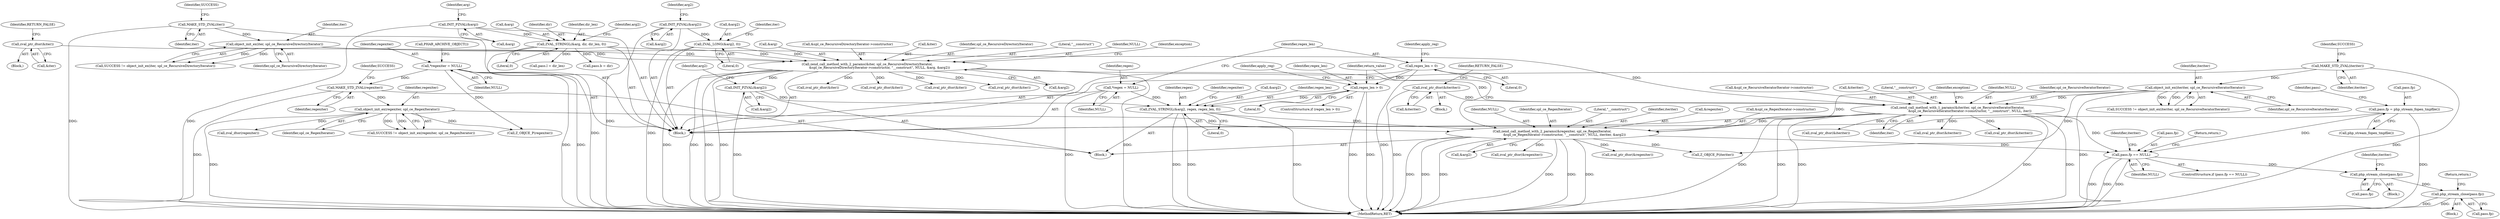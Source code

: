 digraph "0_php_bf58162ddf970f63502837f366930e44d6a992cf_3@API" {
"1000343" [label="(Call,php_stream_close(pass.fp))"];
"1000325" [label="(Call,pass.fp == NULL)"];
"1000319" [label="(Call,pass.fp = php_stream_fopen_tmpfile())"];
"1000212" [label="(Call,zend_call_method_with_1_params(&iteriter, spl_ce_RecursiveIteratorIterator,\n                        &spl_ce_RecursiveIteratorIterator->constructor, \"__construct\", NULL, iter))"];
"1000208" [label="(Call,zval_ptr_dtor(&iteriter))"];
"1000201" [label="(Call,object_init_ex(iteriter, spl_ce_RecursiveIteratorIterator))"];
"1000196" [label="(Call,MAKE_STD_ZVAL(iteriter))"];
"1000174" [label="(Call,zend_call_method_with_2_params(&iter, spl_ce_RecursiveDirectoryIterator,\n                        &spl_ce_RecursiveDirectoryIterator->constructor, \"__construct\", NULL, &arg, &arg2))"];
"1000154" [label="(Call,zval_ptr_dtor(&iter))"];
"1000150" [label="(Call,object_init_ex(iter, spl_ce_RecursiveDirectoryIterator))"];
"1000145" [label="(Call,MAKE_STD_ZVAL(iter))"];
"1000161" [label="(Call,ZVAL_STRINGL(&arg, dir, dir_len, 0))"];
"1000158" [label="(Call,INIT_PZVAL(&arg))"];
"1000170" [label="(Call,ZVAL_LONG(&arg2, 0))"];
"1000167" [label="(Call,INIT_PZVAL(&arg2))"];
"1000269" [label="(Call,zend_call_method_with_2_params(&regexiter, spl_ce_RegexIterator,\n                        &spl_ce_RegexIterator->constructor, \"__construct\", NULL, iteriter, &arg2))"];
"1000250" [label="(Call,object_init_ex(regexiter, spl_ce_RegexIterator))"];
"1000245" [label="(Call,MAKE_STD_ZVAL(regexiter))"];
"1000124" [label="(Call,*regexiter = NULL)"];
"1000263" [label="(Call,ZVAL_STRINGL(&arg2, regex, regex_len, 0))"];
"1000260" [label="(Call,INIT_PZVAL(&arg2))"];
"1000107" [label="(Call,*regex = NULL)"];
"1000238" [label="(Call,regex_len > 0)"];
"1000112" [label="(Call,regex_len = 0)"];
"1000357" [label="(Call,php_stream_close(pass.fp))"];
"1000334" [label="(Call,zval_ptr_dtor(&iteriter))"];
"1000175" [label="(Call,&iter)"];
"1000246" [label="(Identifier,regexiter)"];
"1000354" [label="(Call,zval_ptr_dtor(&regexiter))"];
"1000249" [label="(Identifier,SUCCESS)"];
"1000272" [label="(Identifier,spl_ce_RegexIterator)"];
"1000153" [label="(Block,)"];
"1000103" [label="(Block,)"];
"1000155" [label="(Call,&iter)"];
"1000251" [label="(Identifier,regexiter)"];
"1000267" [label="(Identifier,regex_len)"];
"1000266" [label="(Identifier,regex)"];
"1000177" [label="(Identifier,spl_ce_RecursiveDirectoryIterator)"];
"1000150" [label="(Call,object_init_ex(iter, spl_ce_RecursiveDirectoryIterator))"];
"1000216" [label="(Call,&spl_ce_RecursiveIteratorIterator->constructor)"];
"1000192" [label="(Call,zval_ptr_dtor(&iter))"];
"1000257" [label="(Call,zval_dtor(regexiter))"];
"1000239" [label="(Identifier,regex_len)"];
"1000169" [label="(Identifier,arg2)"];
"1000331" [label="(Return,return;)"];
"1000280" [label="(Call,&arg2)"];
"1000112" [label="(Call,regex_len = 0)"];
"1000145" [label="(Call,MAKE_STD_ZVAL(iter))"];
"1000340" [label="(Call,zval_ptr_dtor(&regexiter))"];
"1000241" [label="(Block,)"];
"1000212" [label="(Call,zend_call_method_with_1_params(&iteriter, spl_ce_RecursiveIteratorIterator,\n                        &spl_ce_RecursiveIteratorIterator->constructor, \"__construct\", NULL, iter))"];
"1000114" [label="(Literal,0)"];
"1000277" [label="(Literal,\"__construct\")"];
"1000166" [label="(Literal,0)"];
"1000213" [label="(Call,&iteriter)"];
"1000182" [label="(Literal,\"__construct\")"];
"1000350" [label="(Identifier,iteriter)"];
"1000320" [label="(Call,pass.fp)"];
"1000344" [label="(Call,pass.fp)"];
"1000162" [label="(Call,&arg)"];
"1000183" [label="(Identifier,NULL)"];
"1000108" [label="(Identifier,regex)"];
"1000163" [label="(Identifier,arg)"];
"1000265" [label="(Identifier,arg2)"];
"1000261" [label="(Call,&arg2)"];
"1000325" [label="(Call,pass.fp == NULL)"];
"1000203" [label="(Identifier,spl_ce_RecursiveIteratorIterator)"];
"1000176" [label="(Identifier,iter)"];
"1000209" [label="(Call,&iteriter)"];
"1000240" [label="(Literal,0)"];
"1000222" [label="(Identifier,iter)"];
"1000260" [label="(Call,INIT_PZVAL(&arg2))"];
"1000252" [label="(Identifier,spl_ce_RegexIterator)"];
"1000220" [label="(Literal,\"__construct\")"];
"1000128" [label="(Call,PHAR_ARCHIVE_OBJECT())"];
"1000152" [label="(Identifier,spl_ce_RecursiveDirectoryIterator)"];
"1000324" [label="(ControlStructure,if (pass.fp == NULL))"];
"1000126" [label="(Identifier,NULL)"];
"1000238" [label="(Call,regex_len > 0)"];
"1000199" [label="(Call,SUCCESS != object_init_ex(iteriter, spl_ce_RecursiveIteratorIterator))"];
"1000263" [label="(Call,ZVAL_STRINGL(&arg2, regex, regex_len, 0))"];
"1000158" [label="(Call,INIT_PZVAL(&arg))"];
"1000204" [label="(Block,)"];
"1000234" [label="(Call,zval_ptr_dtor(&iter))"];
"1000269" [label="(Call,zend_call_method_with_2_params(&regexiter, spl_ce_RegexIterator,\n                        &spl_ce_RegexIterator->constructor, \"__construct\", NULL, iteriter, &arg2))"];
"1000171" [label="(Call,&arg2)"];
"1000279" [label="(Identifier,iteriter)"];
"1000250" [label="(Call,object_init_ex(regexiter, spl_ce_RegexIterator))"];
"1000327" [label="(Identifier,pass)"];
"1000336" [label="(Identifier,iteriter)"];
"1000154" [label="(Call,zval_ptr_dtor(&iter))"];
"1000117" [label="(Identifier,apply_reg)"];
"1000283" [label="(Identifier,return_value)"];
"1000237" [label="(ControlStructure,if (regex_len > 0))"];
"1000268" [label="(Literal,0)"];
"1000323" [label="(Call,php_stream_fopen_tmpfile())"];
"1000173" [label="(Literal,0)"];
"1000170" [label="(Call,ZVAL_LONG(&arg2, 0))"];
"1000270" [label="(Call,&regexiter)"];
"1000151" [label="(Identifier,iter)"];
"1000113" [label="(Identifier,regex_len)"];
"1000254" [label="(Call,zval_ptr_dtor(&iteriter))"];
"1000164" [label="(Identifier,dir)"];
"1000347" [label="(Block,)"];
"1000357" [label="(Call,php_stream_close(pass.fp))"];
"1000165" [label="(Identifier,dir_len)"];
"1000107" [label="(Call,*regex = NULL)"];
"1000202" [label="(Identifier,iteriter)"];
"1000211" [label="(Identifier,RETURN_FALSE)"];
"1000197" [label="(Identifier,iteriter)"];
"1000149" [label="(Identifier,SUCCESS)"];
"1000326" [label="(Call,pass.fp)"];
"1000196" [label="(Call,MAKE_STD_ZVAL(iteriter))"];
"1000333" [label="(Block,)"];
"1000225" [label="(Identifier,exception)"];
"1000304" [label="(Call,pass.l = dir_len)"];
"1000329" [label="(Identifier,NULL)"];
"1000167" [label="(Call,INIT_PZVAL(&arg2))"];
"1000248" [label="(Call,SUCCESS != object_init_ex(regexiter, spl_ce_RegexIterator))"];
"1000148" [label="(Call,SUCCESS != object_init_ex(iter, spl_ce_RecursiveDirectoryIterator))"];
"1000146" [label="(Identifier,iter)"];
"1000243" [label="(Identifier,apply_reg)"];
"1000299" [label="(Call,pass.b = dir)"];
"1000361" [label="(Return,return;)"];
"1000109" [label="(Identifier,NULL)"];
"1000190" [label="(Identifier,exception)"];
"1000124" [label="(Call,*regexiter = NULL)"];
"1000157" [label="(Identifier,RETURN_FALSE)"];
"1000200" [label="(Identifier,SUCCESS)"];
"1000168" [label="(Call,&arg2)"];
"1000273" [label="(Call,&spl_ce_RegexIterator->constructor)"];
"1000227" [label="(Call,zval_ptr_dtor(&iter))"];
"1000186" [label="(Call,&arg2)"];
"1000319" [label="(Call,pass.fp = php_stream_fopen_tmpfile())"];
"1000161" [label="(Call,ZVAL_STRINGL(&arg, dir, dir_len, 0))"];
"1000174" [label="(Call,zend_call_method_with_2_params(&iter, spl_ce_RecursiveDirectoryIterator,\n                        &spl_ce_RecursiveDirectoryIterator->constructor, \"__construct\", NULL, &arg, &arg2))"];
"1000290" [label="(Call,Z_OBJCE_P(regexiter))"];
"1000221" [label="(Identifier,NULL)"];
"1000230" [label="(Call,zval_ptr_dtor(&iteriter))"];
"1000184" [label="(Call,&arg)"];
"1000271" [label="(Identifier,regexiter)"];
"1000292" [label="(Call,Z_OBJCE_P(iteriter))"];
"1000201" [label="(Call,object_init_ex(iteriter, spl_ce_RecursiveIteratorIterator))"];
"1000178" [label="(Call,&spl_ce_RecursiveDirectoryIterator->constructor)"];
"1000125" [label="(Identifier,regexiter)"];
"1000264" [label="(Call,&arg2)"];
"1000278" [label="(Identifier,NULL)"];
"1000389" [label="(MethodReturn,RET)"];
"1000159" [label="(Call,&arg)"];
"1000245" [label="(Call,MAKE_STD_ZVAL(regexiter))"];
"1000343" [label="(Call,php_stream_close(pass.fp))"];
"1000208" [label="(Call,zval_ptr_dtor(&iteriter))"];
"1000205" [label="(Call,zval_ptr_dtor(&iter))"];
"1000172" [label="(Identifier,arg2)"];
"1000358" [label="(Call,pass.fp)"];
"1000215" [label="(Identifier,spl_ce_RecursiveIteratorIterator)"];
"1000343" -> "1000333"  [label="AST: "];
"1000343" -> "1000344"  [label="CFG: "];
"1000344" -> "1000343"  [label="AST: "];
"1000350" -> "1000343"  [label="CFG: "];
"1000325" -> "1000343"  [label="DDG: "];
"1000343" -> "1000357"  [label="DDG: "];
"1000325" -> "1000324"  [label="AST: "];
"1000325" -> "1000329"  [label="CFG: "];
"1000326" -> "1000325"  [label="AST: "];
"1000329" -> "1000325"  [label="AST: "];
"1000331" -> "1000325"  [label="CFG: "];
"1000336" -> "1000325"  [label="CFG: "];
"1000325" -> "1000389"  [label="DDG: "];
"1000325" -> "1000389"  [label="DDG: "];
"1000325" -> "1000389"  [label="DDG: "];
"1000319" -> "1000325"  [label="DDG: "];
"1000212" -> "1000325"  [label="DDG: "];
"1000269" -> "1000325"  [label="DDG: "];
"1000319" -> "1000103"  [label="AST: "];
"1000319" -> "1000323"  [label="CFG: "];
"1000320" -> "1000319"  [label="AST: "];
"1000323" -> "1000319"  [label="AST: "];
"1000327" -> "1000319"  [label="CFG: "];
"1000319" -> "1000389"  [label="DDG: "];
"1000212" -> "1000103"  [label="AST: "];
"1000212" -> "1000222"  [label="CFG: "];
"1000213" -> "1000212"  [label="AST: "];
"1000215" -> "1000212"  [label="AST: "];
"1000216" -> "1000212"  [label="AST: "];
"1000220" -> "1000212"  [label="AST: "];
"1000221" -> "1000212"  [label="AST: "];
"1000222" -> "1000212"  [label="AST: "];
"1000225" -> "1000212"  [label="CFG: "];
"1000212" -> "1000389"  [label="DDG: "];
"1000212" -> "1000389"  [label="DDG: "];
"1000212" -> "1000389"  [label="DDG: "];
"1000212" -> "1000389"  [label="DDG: "];
"1000212" -> "1000389"  [label="DDG: "];
"1000208" -> "1000212"  [label="DDG: "];
"1000201" -> "1000212"  [label="DDG: "];
"1000174" -> "1000212"  [label="DDG: "];
"1000150" -> "1000212"  [label="DDG: "];
"1000212" -> "1000230"  [label="DDG: "];
"1000212" -> "1000254"  [label="DDG: "];
"1000212" -> "1000269"  [label="DDG: "];
"1000212" -> "1000334"  [label="DDG: "];
"1000208" -> "1000204"  [label="AST: "];
"1000208" -> "1000209"  [label="CFG: "];
"1000209" -> "1000208"  [label="AST: "];
"1000211" -> "1000208"  [label="CFG: "];
"1000208" -> "1000389"  [label="DDG: "];
"1000201" -> "1000199"  [label="AST: "];
"1000201" -> "1000203"  [label="CFG: "];
"1000202" -> "1000201"  [label="AST: "];
"1000203" -> "1000201"  [label="AST: "];
"1000199" -> "1000201"  [label="CFG: "];
"1000201" -> "1000389"  [label="DDG: "];
"1000201" -> "1000199"  [label="DDG: "];
"1000201" -> "1000199"  [label="DDG: "];
"1000196" -> "1000201"  [label="DDG: "];
"1000201" -> "1000269"  [label="DDG: "];
"1000201" -> "1000292"  [label="DDG: "];
"1000196" -> "1000103"  [label="AST: "];
"1000196" -> "1000197"  [label="CFG: "];
"1000197" -> "1000196"  [label="AST: "];
"1000200" -> "1000196"  [label="CFG: "];
"1000196" -> "1000389"  [label="DDG: "];
"1000174" -> "1000103"  [label="AST: "];
"1000174" -> "1000186"  [label="CFG: "];
"1000175" -> "1000174"  [label="AST: "];
"1000177" -> "1000174"  [label="AST: "];
"1000178" -> "1000174"  [label="AST: "];
"1000182" -> "1000174"  [label="AST: "];
"1000183" -> "1000174"  [label="AST: "];
"1000184" -> "1000174"  [label="AST: "];
"1000186" -> "1000174"  [label="AST: "];
"1000190" -> "1000174"  [label="CFG: "];
"1000174" -> "1000389"  [label="DDG: "];
"1000174" -> "1000389"  [label="DDG: "];
"1000174" -> "1000389"  [label="DDG: "];
"1000174" -> "1000389"  [label="DDG: "];
"1000174" -> "1000389"  [label="DDG: "];
"1000154" -> "1000174"  [label="DDG: "];
"1000150" -> "1000174"  [label="DDG: "];
"1000161" -> "1000174"  [label="DDG: "];
"1000170" -> "1000174"  [label="DDG: "];
"1000174" -> "1000192"  [label="DDG: "];
"1000174" -> "1000205"  [label="DDG: "];
"1000174" -> "1000227"  [label="DDG: "];
"1000174" -> "1000234"  [label="DDG: "];
"1000174" -> "1000260"  [label="DDG: "];
"1000154" -> "1000153"  [label="AST: "];
"1000154" -> "1000155"  [label="CFG: "];
"1000155" -> "1000154"  [label="AST: "];
"1000157" -> "1000154"  [label="CFG: "];
"1000150" -> "1000148"  [label="AST: "];
"1000150" -> "1000152"  [label="CFG: "];
"1000151" -> "1000150"  [label="AST: "];
"1000152" -> "1000150"  [label="AST: "];
"1000148" -> "1000150"  [label="CFG: "];
"1000150" -> "1000148"  [label="DDG: "];
"1000150" -> "1000148"  [label="DDG: "];
"1000145" -> "1000150"  [label="DDG: "];
"1000145" -> "1000103"  [label="AST: "];
"1000145" -> "1000146"  [label="CFG: "];
"1000146" -> "1000145"  [label="AST: "];
"1000149" -> "1000145"  [label="CFG: "];
"1000145" -> "1000389"  [label="DDG: "];
"1000161" -> "1000103"  [label="AST: "];
"1000161" -> "1000166"  [label="CFG: "];
"1000162" -> "1000161"  [label="AST: "];
"1000164" -> "1000161"  [label="AST: "];
"1000165" -> "1000161"  [label="AST: "];
"1000166" -> "1000161"  [label="AST: "];
"1000169" -> "1000161"  [label="CFG: "];
"1000161" -> "1000389"  [label="DDG: "];
"1000158" -> "1000161"  [label="DDG: "];
"1000161" -> "1000299"  [label="DDG: "];
"1000161" -> "1000304"  [label="DDG: "];
"1000158" -> "1000103"  [label="AST: "];
"1000158" -> "1000159"  [label="CFG: "];
"1000159" -> "1000158"  [label="AST: "];
"1000163" -> "1000158"  [label="CFG: "];
"1000158" -> "1000389"  [label="DDG: "];
"1000170" -> "1000103"  [label="AST: "];
"1000170" -> "1000173"  [label="CFG: "];
"1000171" -> "1000170"  [label="AST: "];
"1000173" -> "1000170"  [label="AST: "];
"1000176" -> "1000170"  [label="CFG: "];
"1000170" -> "1000389"  [label="DDG: "];
"1000167" -> "1000170"  [label="DDG: "];
"1000167" -> "1000103"  [label="AST: "];
"1000167" -> "1000168"  [label="CFG: "];
"1000168" -> "1000167"  [label="AST: "];
"1000172" -> "1000167"  [label="CFG: "];
"1000167" -> "1000389"  [label="DDG: "];
"1000269" -> "1000241"  [label="AST: "];
"1000269" -> "1000280"  [label="CFG: "];
"1000270" -> "1000269"  [label="AST: "];
"1000272" -> "1000269"  [label="AST: "];
"1000273" -> "1000269"  [label="AST: "];
"1000277" -> "1000269"  [label="AST: "];
"1000278" -> "1000269"  [label="AST: "];
"1000279" -> "1000269"  [label="AST: "];
"1000280" -> "1000269"  [label="AST: "];
"1000283" -> "1000269"  [label="CFG: "];
"1000269" -> "1000389"  [label="DDG: "];
"1000269" -> "1000389"  [label="DDG: "];
"1000269" -> "1000389"  [label="DDG: "];
"1000269" -> "1000389"  [label="DDG: "];
"1000269" -> "1000389"  [label="DDG: "];
"1000269" -> "1000389"  [label="DDG: "];
"1000250" -> "1000269"  [label="DDG: "];
"1000263" -> "1000269"  [label="DDG: "];
"1000269" -> "1000292"  [label="DDG: "];
"1000269" -> "1000340"  [label="DDG: "];
"1000269" -> "1000354"  [label="DDG: "];
"1000250" -> "1000248"  [label="AST: "];
"1000250" -> "1000252"  [label="CFG: "];
"1000251" -> "1000250"  [label="AST: "];
"1000252" -> "1000250"  [label="AST: "];
"1000248" -> "1000250"  [label="CFG: "];
"1000250" -> "1000389"  [label="DDG: "];
"1000250" -> "1000248"  [label="DDG: "];
"1000250" -> "1000248"  [label="DDG: "];
"1000245" -> "1000250"  [label="DDG: "];
"1000250" -> "1000257"  [label="DDG: "];
"1000250" -> "1000290"  [label="DDG: "];
"1000245" -> "1000241"  [label="AST: "];
"1000245" -> "1000246"  [label="CFG: "];
"1000246" -> "1000245"  [label="AST: "];
"1000249" -> "1000245"  [label="CFG: "];
"1000245" -> "1000389"  [label="DDG: "];
"1000124" -> "1000245"  [label="DDG: "];
"1000124" -> "1000103"  [label="AST: "];
"1000124" -> "1000126"  [label="CFG: "];
"1000125" -> "1000124"  [label="AST: "];
"1000126" -> "1000124"  [label="AST: "];
"1000128" -> "1000124"  [label="CFG: "];
"1000124" -> "1000389"  [label="DDG: "];
"1000124" -> "1000389"  [label="DDG: "];
"1000124" -> "1000290"  [label="DDG: "];
"1000263" -> "1000241"  [label="AST: "];
"1000263" -> "1000268"  [label="CFG: "];
"1000264" -> "1000263"  [label="AST: "];
"1000266" -> "1000263"  [label="AST: "];
"1000267" -> "1000263"  [label="AST: "];
"1000268" -> "1000263"  [label="AST: "];
"1000271" -> "1000263"  [label="CFG: "];
"1000263" -> "1000389"  [label="DDG: "];
"1000263" -> "1000389"  [label="DDG: "];
"1000263" -> "1000389"  [label="DDG: "];
"1000260" -> "1000263"  [label="DDG: "];
"1000107" -> "1000263"  [label="DDG: "];
"1000238" -> "1000263"  [label="DDG: "];
"1000260" -> "1000241"  [label="AST: "];
"1000260" -> "1000261"  [label="CFG: "];
"1000261" -> "1000260"  [label="AST: "];
"1000265" -> "1000260"  [label="CFG: "];
"1000260" -> "1000389"  [label="DDG: "];
"1000107" -> "1000103"  [label="AST: "];
"1000107" -> "1000109"  [label="CFG: "];
"1000108" -> "1000107"  [label="AST: "];
"1000109" -> "1000107"  [label="AST: "];
"1000113" -> "1000107"  [label="CFG: "];
"1000107" -> "1000389"  [label="DDG: "];
"1000238" -> "1000237"  [label="AST: "];
"1000238" -> "1000240"  [label="CFG: "];
"1000239" -> "1000238"  [label="AST: "];
"1000240" -> "1000238"  [label="AST: "];
"1000243" -> "1000238"  [label="CFG: "];
"1000283" -> "1000238"  [label="CFG: "];
"1000238" -> "1000389"  [label="DDG: "];
"1000238" -> "1000389"  [label="DDG: "];
"1000112" -> "1000238"  [label="DDG: "];
"1000112" -> "1000103"  [label="AST: "];
"1000112" -> "1000114"  [label="CFG: "];
"1000113" -> "1000112"  [label="AST: "];
"1000114" -> "1000112"  [label="AST: "];
"1000117" -> "1000112"  [label="CFG: "];
"1000112" -> "1000389"  [label="DDG: "];
"1000357" -> "1000347"  [label="AST: "];
"1000357" -> "1000358"  [label="CFG: "];
"1000358" -> "1000357"  [label="AST: "];
"1000361" -> "1000357"  [label="CFG: "];
"1000357" -> "1000389"  [label="DDG: "];
"1000357" -> "1000389"  [label="DDG: "];
}
